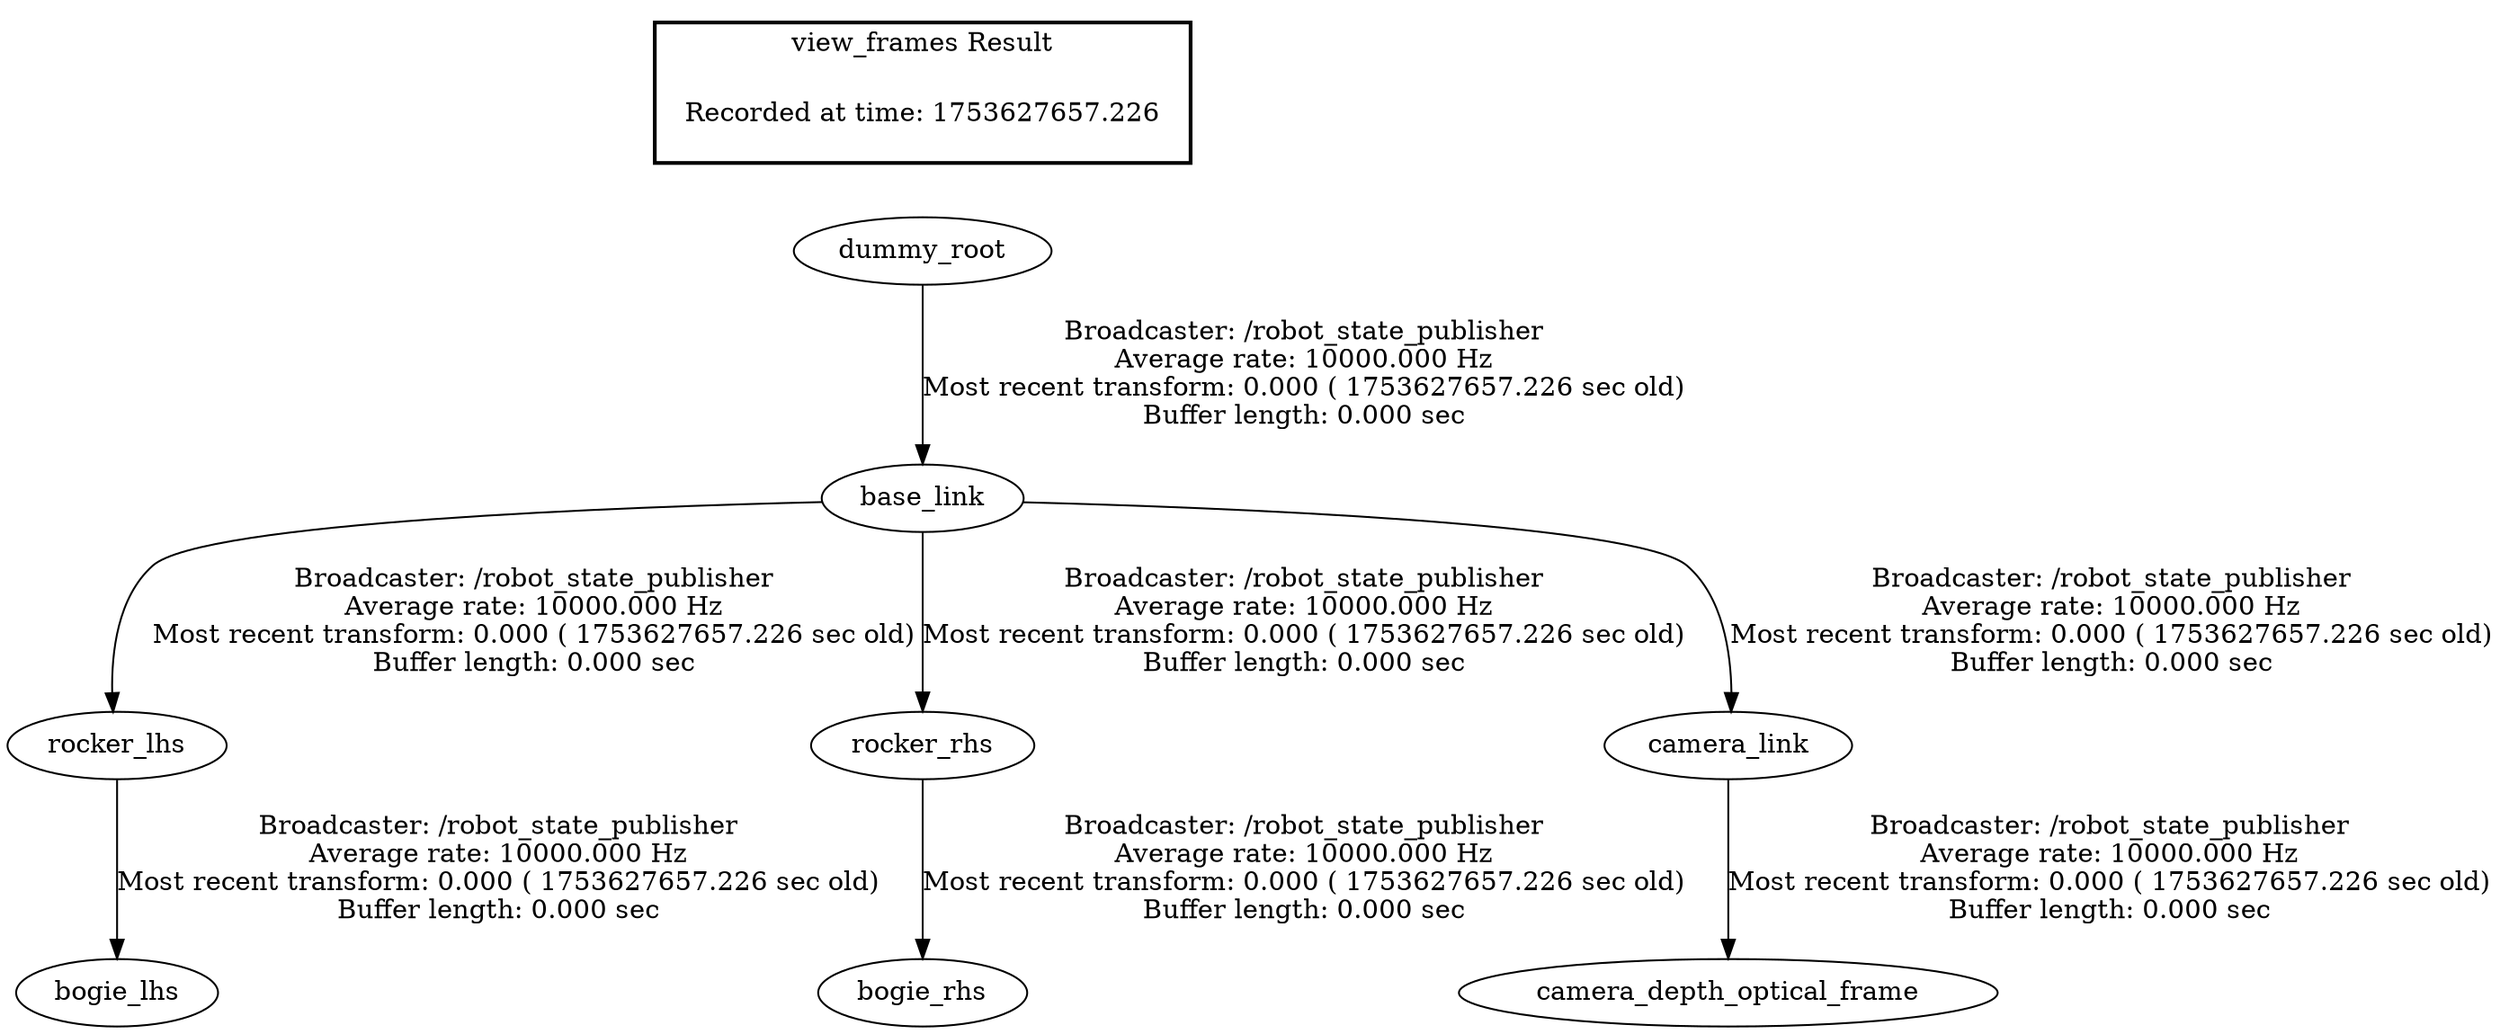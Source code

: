 digraph G {
"rocker_lhs" -> "bogie_lhs"[label="Broadcaster: /robot_state_publisher\nAverage rate: 10000.000 Hz\nMost recent transform: 0.000 ( 1753627657.226 sec old)\nBuffer length: 0.000 sec\n"];
"base_link" -> "rocker_lhs"[label="Broadcaster: /robot_state_publisher\nAverage rate: 10000.000 Hz\nMost recent transform: 0.000 ( 1753627657.226 sec old)\nBuffer length: 0.000 sec\n"];
"rocker_rhs" -> "bogie_rhs"[label="Broadcaster: /robot_state_publisher\nAverage rate: 10000.000 Hz\nMost recent transform: 0.000 ( 1753627657.226 sec old)\nBuffer length: 0.000 sec\n"];
"base_link" -> "rocker_rhs"[label="Broadcaster: /robot_state_publisher\nAverage rate: 10000.000 Hz\nMost recent transform: 0.000 ( 1753627657.226 sec old)\nBuffer length: 0.000 sec\n"];
"camera_link" -> "camera_depth_optical_frame"[label="Broadcaster: /robot_state_publisher\nAverage rate: 10000.000 Hz\nMost recent transform: 0.000 ( 1753627657.226 sec old)\nBuffer length: 0.000 sec\n"];
"base_link" -> "camera_link"[label="Broadcaster: /robot_state_publisher\nAverage rate: 10000.000 Hz\nMost recent transform: 0.000 ( 1753627657.226 sec old)\nBuffer length: 0.000 sec\n"];
"dummy_root" -> "base_link"[label="Broadcaster: /robot_state_publisher\nAverage rate: 10000.000 Hz\nMost recent transform: 0.000 ( 1753627657.226 sec old)\nBuffer length: 0.000 sec\n"];
edge [style=invis];
 subgraph cluster_legend { style=bold; color=black; label ="view_frames Result";
"Recorded at time: 1753627657.226"[ shape=plaintext ] ;
 }->"dummy_root";
}